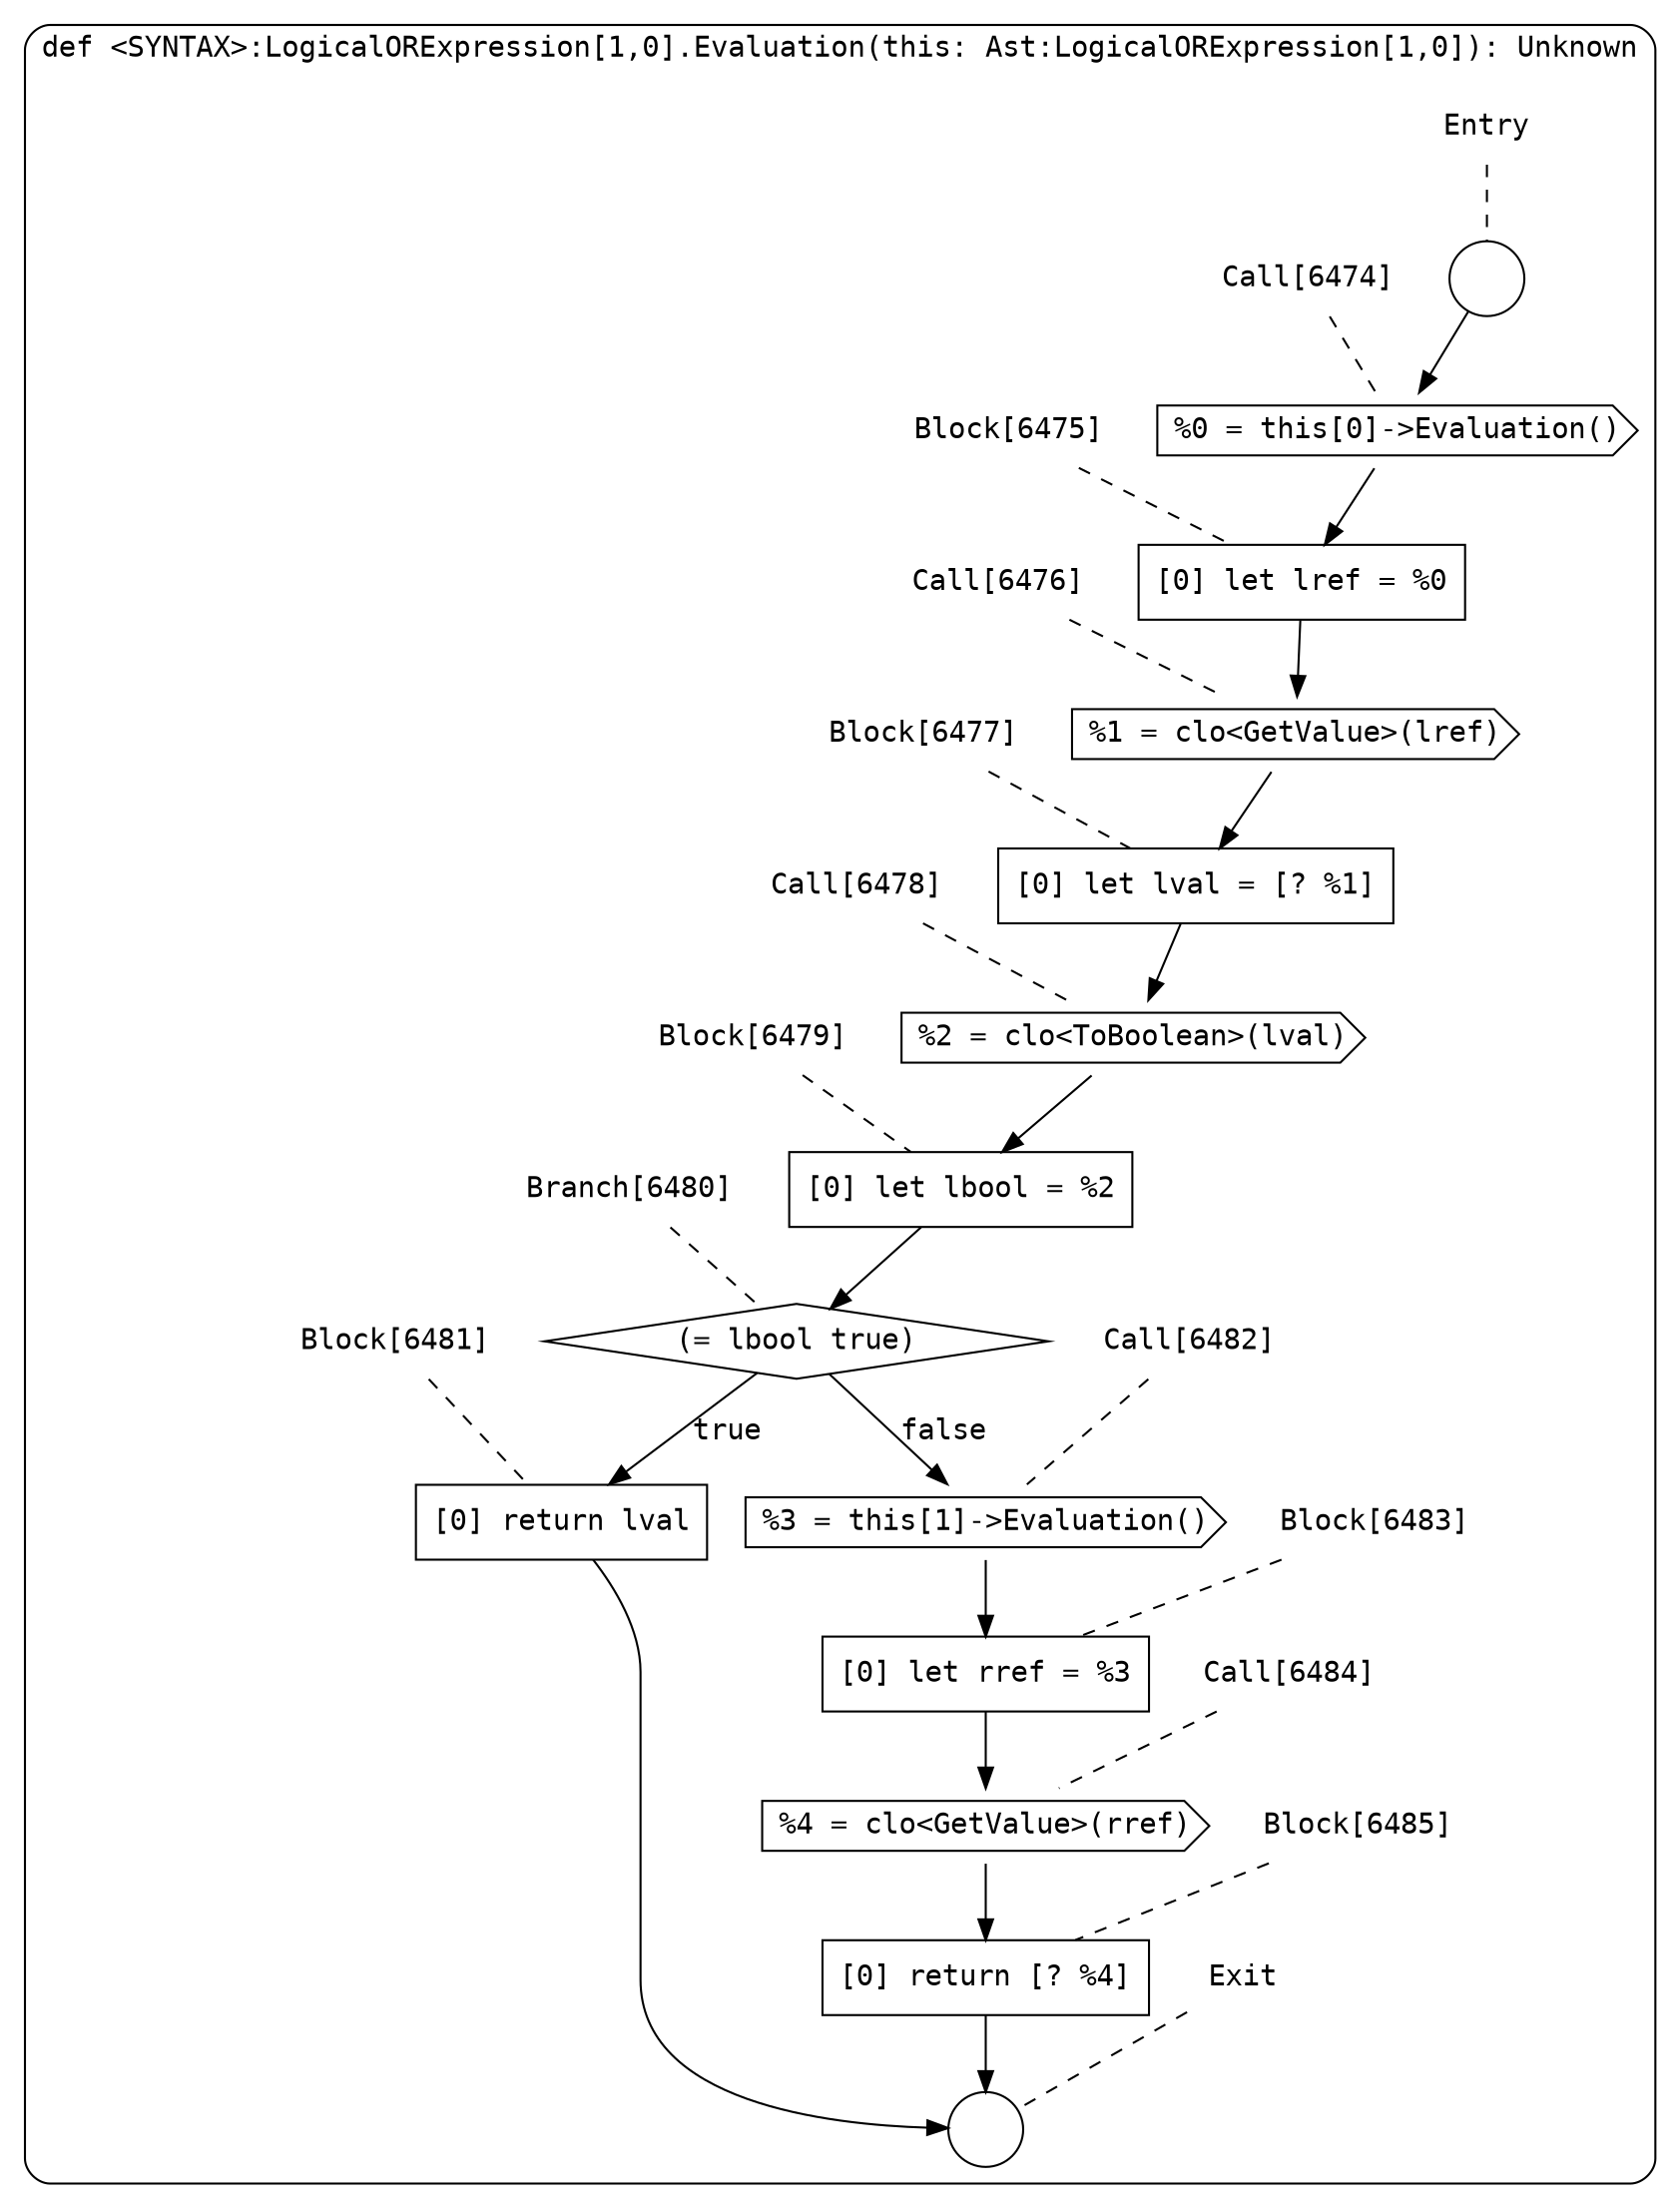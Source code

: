 digraph {
  graph [fontname = "Consolas"]
  node [fontname = "Consolas"]
  edge [fontname = "Consolas"]
  subgraph cluster1335 {
    label = "def <SYNTAX>:LogicalORExpression[1,0].Evaluation(this: Ast:LogicalORExpression[1,0]): Unknown"
    style = rounded
    cluster1335_entry_name [shape=none, label=<<font color="black">Entry</font>>]
    cluster1335_entry_name -> cluster1335_entry [arrowhead=none, color="black", style=dashed]
    cluster1335_entry [shape=circle label=" " color="black" fillcolor="white" style=filled]
    cluster1335_entry -> node6474 [color="black"]
    cluster1335_exit_name [shape=none, label=<<font color="black">Exit</font>>]
    cluster1335_exit_name -> cluster1335_exit [arrowhead=none, color="black", style=dashed]
    cluster1335_exit [shape=circle label=" " color="black" fillcolor="white" style=filled]
    node6474_name [shape=none, label=<<font color="black">Call[6474]</font>>]
    node6474_name -> node6474 [arrowhead=none, color="black", style=dashed]
    node6474 [shape=cds, label=<<font color="black">%0 = this[0]-&gt;Evaluation()</font>> color="black" fillcolor="white", style=filled]
    node6474 -> node6475 [color="black"]
    node6475_name [shape=none, label=<<font color="black">Block[6475]</font>>]
    node6475_name -> node6475 [arrowhead=none, color="black", style=dashed]
    node6475 [shape=box, label=<<font color="black">[0] let lref = %0<BR ALIGN="LEFT"/></font>> color="black" fillcolor="white", style=filled]
    node6475 -> node6476 [color="black"]
    node6476_name [shape=none, label=<<font color="black">Call[6476]</font>>]
    node6476_name -> node6476 [arrowhead=none, color="black", style=dashed]
    node6476 [shape=cds, label=<<font color="black">%1 = clo&lt;GetValue&gt;(lref)</font>> color="black" fillcolor="white", style=filled]
    node6476 -> node6477 [color="black"]
    node6477_name [shape=none, label=<<font color="black">Block[6477]</font>>]
    node6477_name -> node6477 [arrowhead=none, color="black", style=dashed]
    node6477 [shape=box, label=<<font color="black">[0] let lval = [? %1]<BR ALIGN="LEFT"/></font>> color="black" fillcolor="white", style=filled]
    node6477 -> node6478 [color="black"]
    node6478_name [shape=none, label=<<font color="black">Call[6478]</font>>]
    node6478_name -> node6478 [arrowhead=none, color="black", style=dashed]
    node6478 [shape=cds, label=<<font color="black">%2 = clo&lt;ToBoolean&gt;(lval)</font>> color="black" fillcolor="white", style=filled]
    node6478 -> node6479 [color="black"]
    node6479_name [shape=none, label=<<font color="black">Block[6479]</font>>]
    node6479_name -> node6479 [arrowhead=none, color="black", style=dashed]
    node6479 [shape=box, label=<<font color="black">[0] let lbool = %2<BR ALIGN="LEFT"/></font>> color="black" fillcolor="white", style=filled]
    node6479 -> node6480 [color="black"]
    node6480_name [shape=none, label=<<font color="black">Branch[6480]</font>>]
    node6480_name -> node6480 [arrowhead=none, color="black", style=dashed]
    node6480 [shape=diamond, label=<<font color="black">(= lbool true)</font>> color="black" fillcolor="white", style=filled]
    node6480 -> node6481 [label=<<font color="black">true</font>> color="black"]
    node6480 -> node6482 [label=<<font color="black">false</font>> color="black"]
    node6481_name [shape=none, label=<<font color="black">Block[6481]</font>>]
    node6481_name -> node6481 [arrowhead=none, color="black", style=dashed]
    node6481 [shape=box, label=<<font color="black">[0] return lval<BR ALIGN="LEFT"/></font>> color="black" fillcolor="white", style=filled]
    node6481 -> cluster1335_exit [color="black"]
    node6482_name [shape=none, label=<<font color="black">Call[6482]</font>>]
    node6482_name -> node6482 [arrowhead=none, color="black", style=dashed]
    node6482 [shape=cds, label=<<font color="black">%3 = this[1]-&gt;Evaluation()</font>> color="black" fillcolor="white", style=filled]
    node6482 -> node6483 [color="black"]
    node6483_name [shape=none, label=<<font color="black">Block[6483]</font>>]
    node6483_name -> node6483 [arrowhead=none, color="black", style=dashed]
    node6483 [shape=box, label=<<font color="black">[0] let rref = %3<BR ALIGN="LEFT"/></font>> color="black" fillcolor="white", style=filled]
    node6483 -> node6484 [color="black"]
    node6484_name [shape=none, label=<<font color="black">Call[6484]</font>>]
    node6484_name -> node6484 [arrowhead=none, color="black", style=dashed]
    node6484 [shape=cds, label=<<font color="black">%4 = clo&lt;GetValue&gt;(rref)</font>> color="black" fillcolor="white", style=filled]
    node6484 -> node6485 [color="black"]
    node6485_name [shape=none, label=<<font color="black">Block[6485]</font>>]
    node6485_name -> node6485 [arrowhead=none, color="black", style=dashed]
    node6485 [shape=box, label=<<font color="black">[0] return [? %4]<BR ALIGN="LEFT"/></font>> color="black" fillcolor="white", style=filled]
    node6485 -> cluster1335_exit [color="black"]
  }
}